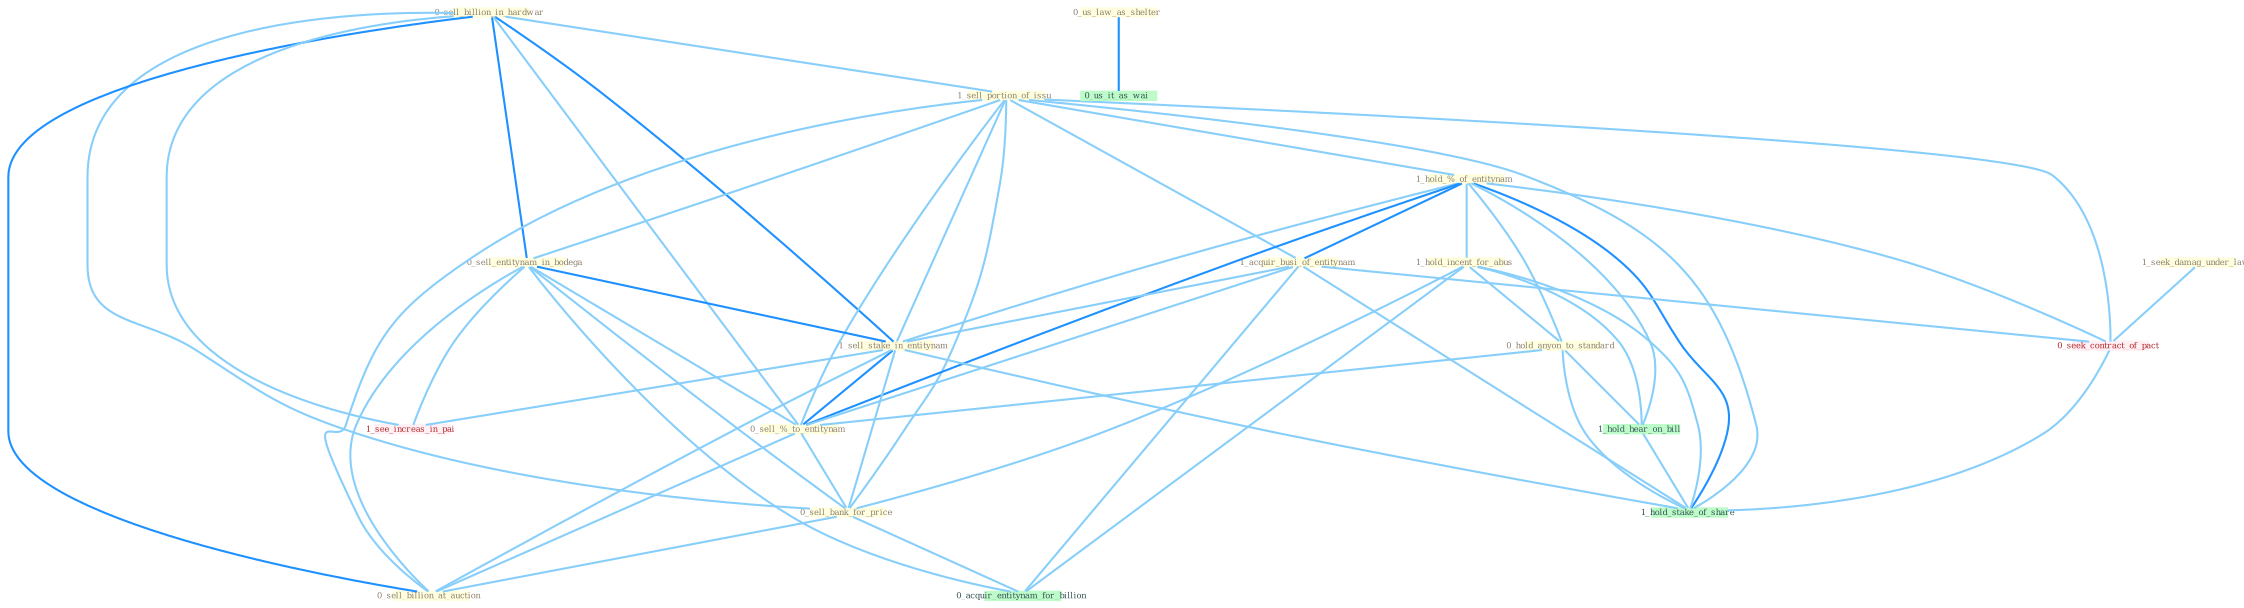 Graph G{ 
    node
    [shape=polygon,style=filled,width=.5,height=.06,color="#BDFCC9",fixedsize=true,fontsize=4,
    fontcolor="#2f4f4f"];
    {node
    [color="#ffffe0", fontcolor="#8b7d6b"] "0_sell_billion_in_hardwar " "1_sell_portion_of_issu " "1_hold_%_of_entitynam " "0_sell_entitynam_in_bodega " "1_hold_incent_for_abus " "0_hold_anyon_to_standard " "0_us_law_as_shelter " "1_acquir_busi_of_entitynam " "1_seek_damag_under_law " "1_sell_stake_in_entitynam " "0_sell_%_to_entitynam " "0_sell_bank_for_price " "0_sell_billion_at_auction "}
{node [color="#fff0f5", fontcolor="#b22222"] "0_seek_contract_of_pact " "1_see_increas_in_pai "}
edge [color="#B0E2FF"];

	"0_sell_billion_in_hardwar " -- "1_sell_portion_of_issu " [w="1", color="#87cefa" ];
	"0_sell_billion_in_hardwar " -- "0_sell_entitynam_in_bodega " [w="2", color="#1e90ff" , len=0.8];
	"0_sell_billion_in_hardwar " -- "1_sell_stake_in_entitynam " [w="2", color="#1e90ff" , len=0.8];
	"0_sell_billion_in_hardwar " -- "0_sell_%_to_entitynam " [w="1", color="#87cefa" ];
	"0_sell_billion_in_hardwar " -- "0_sell_bank_for_price " [w="1", color="#87cefa" ];
	"0_sell_billion_in_hardwar " -- "0_sell_billion_at_auction " [w="2", color="#1e90ff" , len=0.8];
	"0_sell_billion_in_hardwar " -- "1_see_increas_in_pai " [w="1", color="#87cefa" ];
	"1_sell_portion_of_issu " -- "1_hold_%_of_entitynam " [w="1", color="#87cefa" ];
	"1_sell_portion_of_issu " -- "0_sell_entitynam_in_bodega " [w="1", color="#87cefa" ];
	"1_sell_portion_of_issu " -- "1_acquir_busi_of_entitynam " [w="1", color="#87cefa" ];
	"1_sell_portion_of_issu " -- "1_sell_stake_in_entitynam " [w="1", color="#87cefa" ];
	"1_sell_portion_of_issu " -- "0_sell_%_to_entitynam " [w="1", color="#87cefa" ];
	"1_sell_portion_of_issu " -- "0_sell_bank_for_price " [w="1", color="#87cefa" ];
	"1_sell_portion_of_issu " -- "0_sell_billion_at_auction " [w="1", color="#87cefa" ];
	"1_sell_portion_of_issu " -- "0_seek_contract_of_pact " [w="1", color="#87cefa" ];
	"1_sell_portion_of_issu " -- "1_hold_stake_of_share " [w="1", color="#87cefa" ];
	"1_hold_%_of_entitynam " -- "1_hold_incent_for_abus " [w="1", color="#87cefa" ];
	"1_hold_%_of_entitynam " -- "0_hold_anyon_to_standard " [w="1", color="#87cefa" ];
	"1_hold_%_of_entitynam " -- "1_acquir_busi_of_entitynam " [w="2", color="#1e90ff" , len=0.8];
	"1_hold_%_of_entitynam " -- "1_sell_stake_in_entitynam " [w="1", color="#87cefa" ];
	"1_hold_%_of_entitynam " -- "0_sell_%_to_entitynam " [w="2", color="#1e90ff" , len=0.8];
	"1_hold_%_of_entitynam " -- "0_seek_contract_of_pact " [w="1", color="#87cefa" ];
	"1_hold_%_of_entitynam " -- "1_hold_hear_on_bill " [w="1", color="#87cefa" ];
	"1_hold_%_of_entitynam " -- "1_hold_stake_of_share " [w="2", color="#1e90ff" , len=0.8];
	"0_sell_entitynam_in_bodega " -- "1_sell_stake_in_entitynam " [w="2", color="#1e90ff" , len=0.8];
	"0_sell_entitynam_in_bodega " -- "0_sell_%_to_entitynam " [w="1", color="#87cefa" ];
	"0_sell_entitynam_in_bodega " -- "0_sell_bank_for_price " [w="1", color="#87cefa" ];
	"0_sell_entitynam_in_bodega " -- "0_sell_billion_at_auction " [w="1", color="#87cefa" ];
	"0_sell_entitynam_in_bodega " -- "0_acquir_entitynam_for_billion " [w="1", color="#87cefa" ];
	"0_sell_entitynam_in_bodega " -- "1_see_increas_in_pai " [w="1", color="#87cefa" ];
	"1_hold_incent_for_abus " -- "0_hold_anyon_to_standard " [w="1", color="#87cefa" ];
	"1_hold_incent_for_abus " -- "0_sell_bank_for_price " [w="1", color="#87cefa" ];
	"1_hold_incent_for_abus " -- "0_acquir_entitynam_for_billion " [w="1", color="#87cefa" ];
	"1_hold_incent_for_abus " -- "1_hold_hear_on_bill " [w="1", color="#87cefa" ];
	"1_hold_incent_for_abus " -- "1_hold_stake_of_share " [w="1", color="#87cefa" ];
	"0_hold_anyon_to_standard " -- "0_sell_%_to_entitynam " [w="1", color="#87cefa" ];
	"0_hold_anyon_to_standard " -- "1_hold_hear_on_bill " [w="1", color="#87cefa" ];
	"0_hold_anyon_to_standard " -- "1_hold_stake_of_share " [w="1", color="#87cefa" ];
	"0_us_law_as_shelter " -- "0_us_it_as_wai " [w="2", color="#1e90ff" , len=0.8];
	"1_acquir_busi_of_entitynam " -- "1_sell_stake_in_entitynam " [w="1", color="#87cefa" ];
	"1_acquir_busi_of_entitynam " -- "0_sell_%_to_entitynam " [w="1", color="#87cefa" ];
	"1_acquir_busi_of_entitynam " -- "0_seek_contract_of_pact " [w="1", color="#87cefa" ];
	"1_acquir_busi_of_entitynam " -- "0_acquir_entitynam_for_billion " [w="1", color="#87cefa" ];
	"1_acquir_busi_of_entitynam " -- "1_hold_stake_of_share " [w="1", color="#87cefa" ];
	"1_seek_damag_under_law " -- "0_seek_contract_of_pact " [w="1", color="#87cefa" ];
	"1_sell_stake_in_entitynam " -- "0_sell_%_to_entitynam " [w="2", color="#1e90ff" , len=0.8];
	"1_sell_stake_in_entitynam " -- "0_sell_bank_for_price " [w="1", color="#87cefa" ];
	"1_sell_stake_in_entitynam " -- "0_sell_billion_at_auction " [w="1", color="#87cefa" ];
	"1_sell_stake_in_entitynam " -- "1_see_increas_in_pai " [w="1", color="#87cefa" ];
	"1_sell_stake_in_entitynam " -- "1_hold_stake_of_share " [w="1", color="#87cefa" ];
	"0_sell_%_to_entitynam " -- "0_sell_bank_for_price " [w="1", color="#87cefa" ];
	"0_sell_%_to_entitynam " -- "0_sell_billion_at_auction " [w="1", color="#87cefa" ];
	"0_sell_bank_for_price " -- "0_sell_billion_at_auction " [w="1", color="#87cefa" ];
	"0_sell_bank_for_price " -- "0_acquir_entitynam_for_billion " [w="1", color="#87cefa" ];
	"0_seek_contract_of_pact " -- "1_hold_stake_of_share " [w="1", color="#87cefa" ];
	"1_hold_hear_on_bill " -- "1_hold_stake_of_share " [w="1", color="#87cefa" ];
}